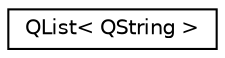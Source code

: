 digraph "Graphical Class Hierarchy"
{
 // LATEX_PDF_SIZE
  edge [fontname="Helvetica",fontsize="10",labelfontname="Helvetica",labelfontsize="10"];
  node [fontname="Helvetica",fontsize="10",shape=record];
  rankdir="LR";
  Node0 [label="QList\< QString \>",height=0.2,width=0.4,color="black", fillcolor="white", style="filled",URL="$class_q_list.html",tooltip=" "];
}
